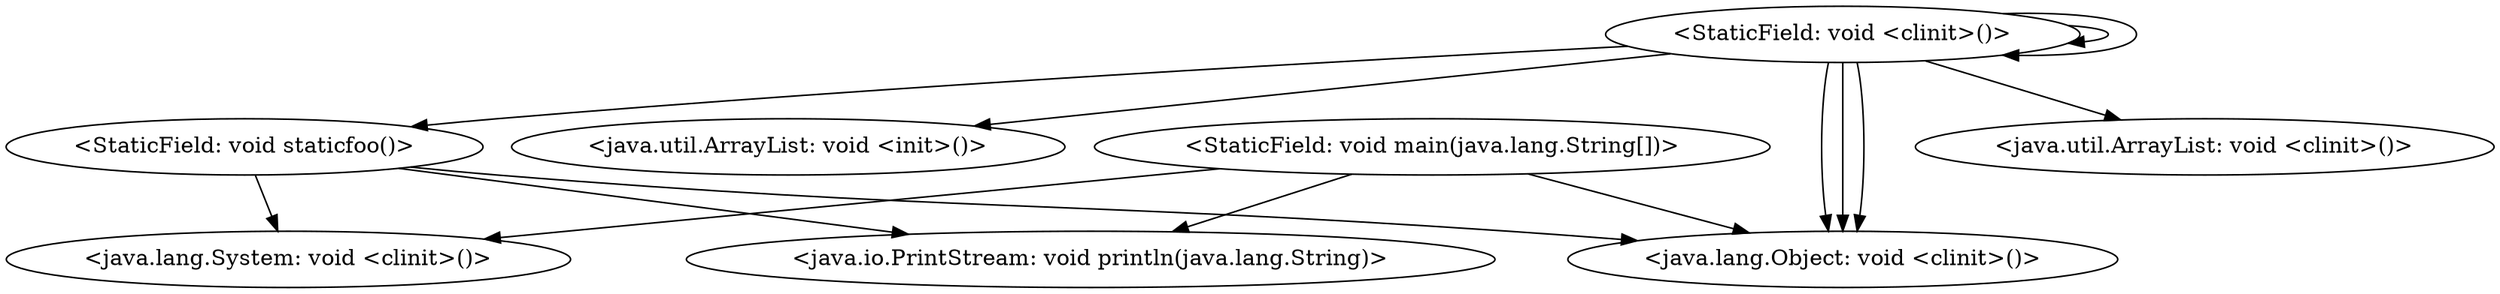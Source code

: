 digraph "call-graph" {
    "<StaticField: void main(java.lang.String[])>"
    "<java.lang.System: void <clinit>()>"
    "<StaticField: void main(java.lang.String[])>"->"<java.lang.System: void <clinit>()>";
    "<java.lang.Object: void <clinit>()>"
    "<StaticField: void main(java.lang.String[])>"->"<java.lang.Object: void <clinit>()>";
    "<StaticField: void <clinit>()>"
    "<java.util.ArrayList: void <clinit>()>"
    "<StaticField: void <clinit>()>"->"<java.util.ArrayList: void <clinit>()>";
    "<StaticField: void staticfoo()>"
    "<StaticField: void <clinit>()>"->"<StaticField: void staticfoo()>";
    "<StaticField: void <clinit>()>"->"<java.lang.Object: void <clinit>()>";
    "<StaticField: void <clinit>()>"->"<StaticField: void <clinit>()>";
    "<StaticField: void <clinit>()>"->"<java.lang.Object: void <clinit>()>";
    "<StaticField: void <clinit>()>"->"<StaticField: void <clinit>()>";
    "<StaticField: void <clinit>()>"->"<java.lang.Object: void <clinit>()>";
    "<StaticField: void staticfoo()>"->"<java.lang.System: void <clinit>()>";
    "<StaticField: void staticfoo()>"->"<java.lang.Object: void <clinit>()>";
    "<java.io.PrintStream: void println(java.lang.String)>"
    "<StaticField: void main(java.lang.String[])>"->"<java.io.PrintStream: void println(java.lang.String)>";
    "<java.util.ArrayList: void <init>()>"
    "<StaticField: void <clinit>()>"->"<java.util.ArrayList: void <init>()>";
    "<StaticField: void staticfoo()>"->"<java.io.PrintStream: void println(java.lang.String)>";
}
